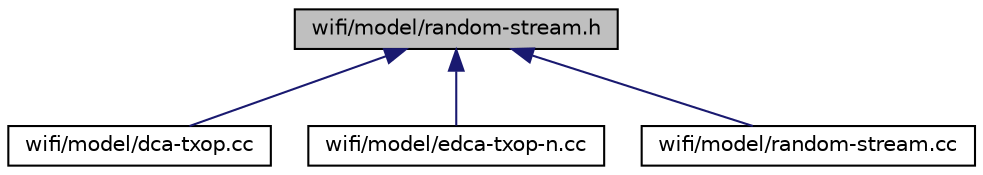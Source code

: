 digraph "wifi/model/random-stream.h"
{
  edge [fontname="Helvetica",fontsize="10",labelfontname="Helvetica",labelfontsize="10"];
  node [fontname="Helvetica",fontsize="10",shape=record];
  Node1 [label="wifi/model/random-stream.h",height=0.2,width=0.4,color="black", fillcolor="grey75", style="filled", fontcolor="black"];
  Node1 -> Node2 [dir="back",color="midnightblue",fontsize="10",style="solid"];
  Node2 [label="wifi/model/dca-txop.cc",height=0.2,width=0.4,color="black", fillcolor="white", style="filled",URL="$d5/d9e/dca-txop_8cc.html"];
  Node1 -> Node3 [dir="back",color="midnightblue",fontsize="10",style="solid"];
  Node3 [label="wifi/model/edca-txop-n.cc",height=0.2,width=0.4,color="black", fillcolor="white", style="filled",URL="$d4/d78/edca-txop-n_8cc.html"];
  Node1 -> Node4 [dir="back",color="midnightblue",fontsize="10",style="solid"];
  Node4 [label="wifi/model/random-stream.cc",height=0.2,width=0.4,color="black", fillcolor="white", style="filled",URL="$da/dc8/random-stream_8cc.html"];
}

